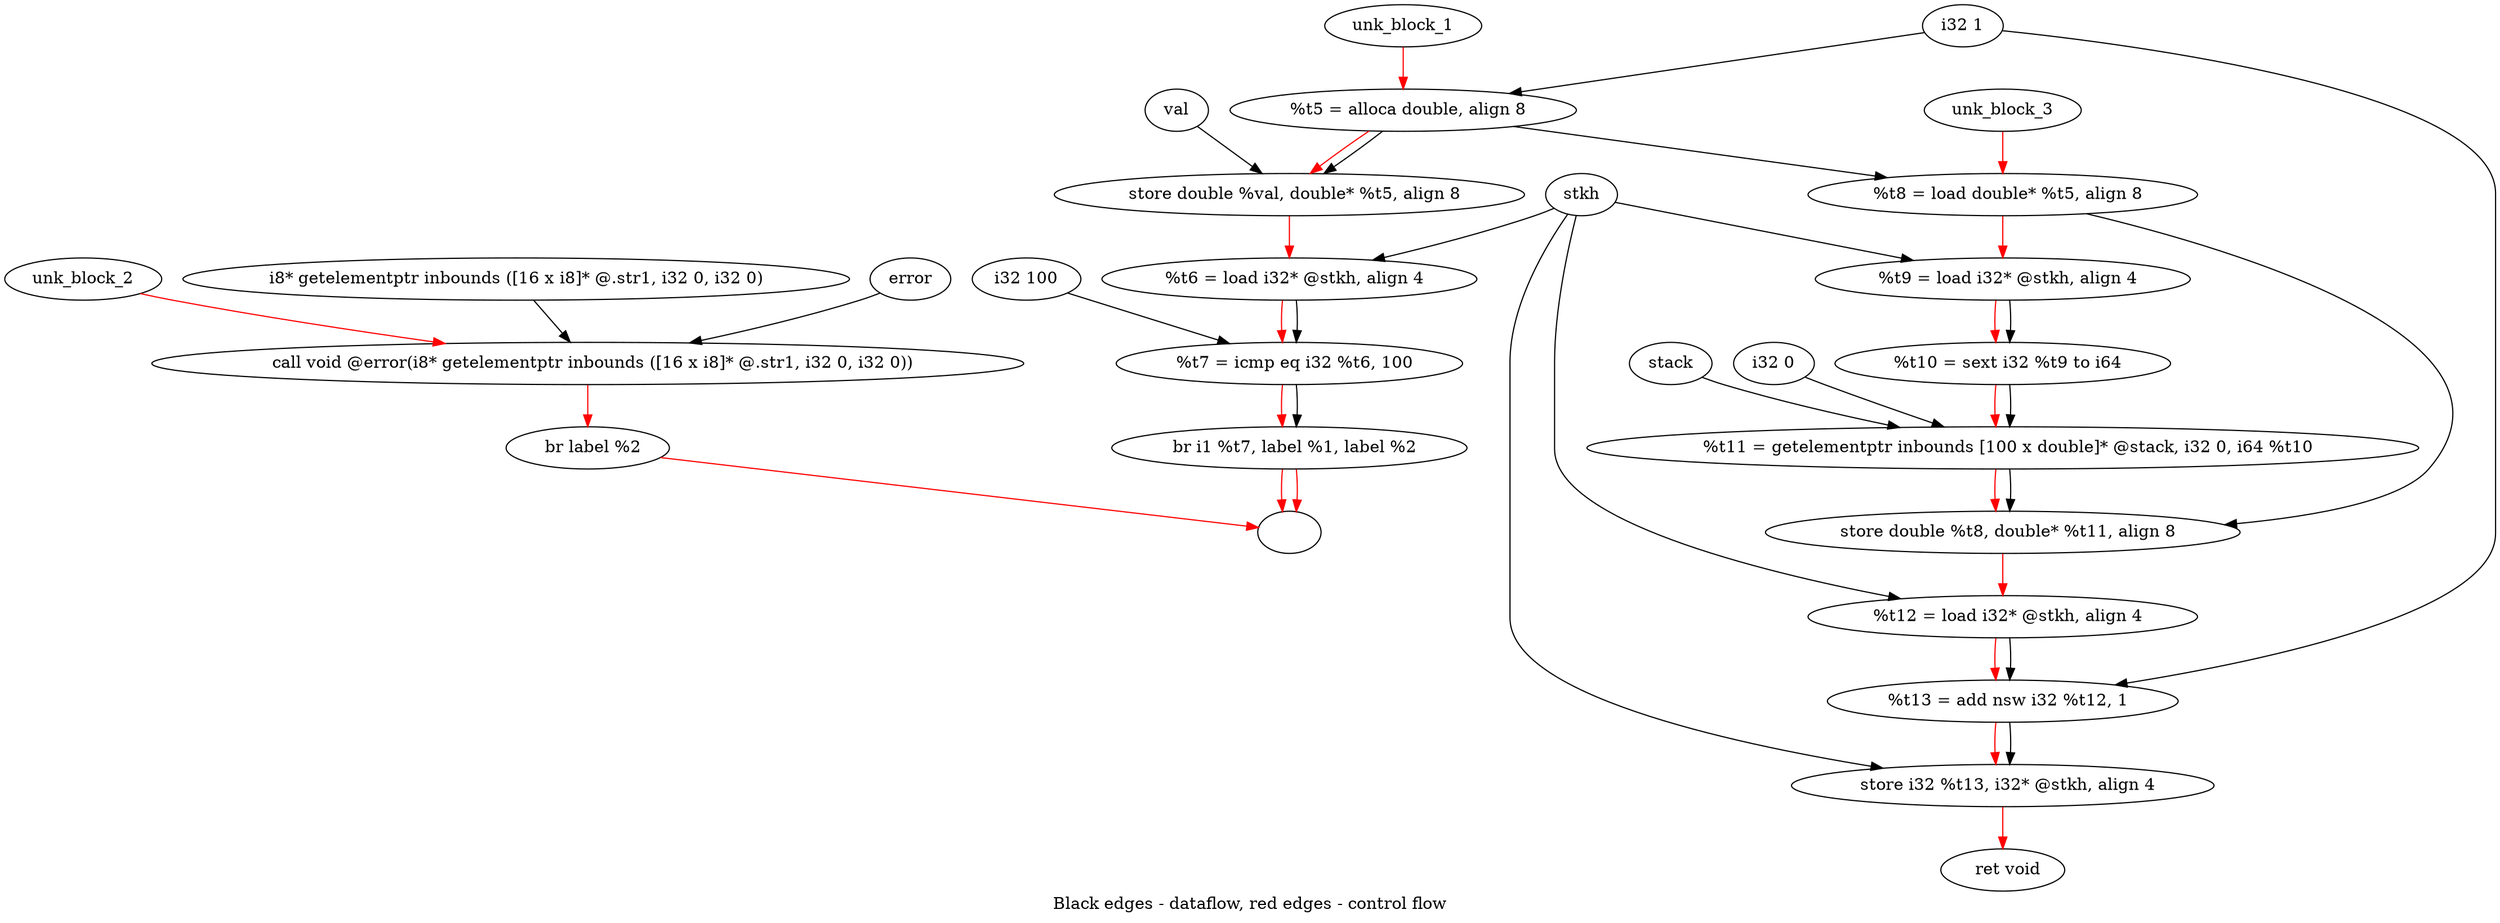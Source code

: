 digraph G {
compound=true
label="Black edges - dataflow, red edges - control flow"
"t5" [label="  %t5 = alloca double, align 8"]
"_1" [label="  store double %val, double* %t5, align 8"]
"t6" [label="  %t6 = load i32* @stkh, align 4"]
"t7" [label="  %t7 = icmp eq i32 %t6, 100"]
"_2" [label="  br i1 %t7, label %1, label %2"]
"unk_block_1" -> "t5"[color=red]
"i32 1" -> "t5"
"t5" -> "_1"[color=red weight=2]
"val" -> "_1"
"t5" -> "_1"
"_1" -> "t6"[color=red weight=2]
"stkh" -> "t6"
"t6" -> "t7"[color=red weight=2]
"t6" -> "t7"
"i32 100" -> "t7"
"t7" -> "_2"[color=red weight=2]
"t7" -> "_2"
"_2" -> ""[color=red]
"_2" -> ""[color=red]

"_3" [label="  call void @error(i8* getelementptr inbounds ([16 x i8]* @.str1, i32 0, i32 0))"]
"_4" [label="  br label %2"]
"unk_block_2" -> "_3"[color=red]
"i8* getelementptr inbounds ([16 x i8]* @.str1, i32 0, i32 0)" -> "_3"
"error" -> "_3"
"_3" -> "_4"[color=red weight=2]
"_4" -> ""[color=red]

"t8" [label="  %t8 = load double* %t5, align 8"]
"t9" [label="  %t9 = load i32* @stkh, align 4"]
"t10" [label="  %t10 = sext i32 %t9 to i64"]
"t11" [label="  %t11 = getelementptr inbounds [100 x double]* @stack, i32 0, i64 %t10"]
"_5" [label="  store double %t8, double* %t11, align 8"]
"t12" [label="  %t12 = load i32* @stkh, align 4"]
"t13" [label="  %t13 = add nsw i32 %t12, 1"]
"_6" [label="  store i32 %t13, i32* @stkh, align 4"]
"_7" [label="  ret void"]
"unk_block_3" -> "t8"[color=red]
"t5" -> "t8"
"t8" -> "t9"[color=red weight=2]
"stkh" -> "t9"
"t9" -> "t10"[color=red weight=2]
"t9" -> "t10"
"t10" -> "t11"[color=red weight=2]
"stack" -> "t11"
"i32 0" -> "t11"
"t10" -> "t11"
"t11" -> "_5"[color=red weight=2]
"t8" -> "_5"
"t11" -> "_5"
"_5" -> "t12"[color=red weight=2]
"stkh" -> "t12"
"t12" -> "t13"[color=red weight=2]
"t12" -> "t13"
"i32 1" -> "t13"
"t13" -> "_6"[color=red weight=2]
"t13" -> "_6"
"stkh" -> "_6"
"_6" -> "_7"[color=red weight=2]

}
